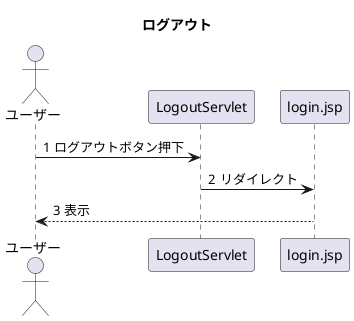 @startuml
title ログアウト
actor ユーザー

participant LogoutServlet
participant login.jsp

autonumber "#"


ユーザー->LogoutServlet:ログアウトボタン押下
LogoutServlet->login.jsp:リダイレクト
login.jsp-->ユーザー:表示
@enduml
